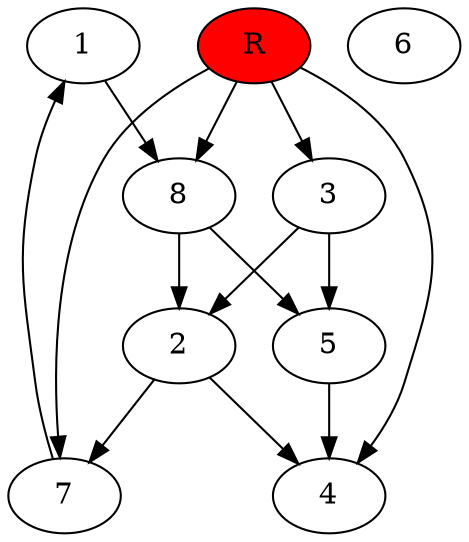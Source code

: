 digraph prb30 {
	1
	2
	3
	4
	5
	6
	7
	8
	R [fillcolor="#ff0000" style=filled]
	1 -> 8
	2 -> 4
	2 -> 7
	3 -> 2
	3 -> 5
	5 -> 4
	7 -> 1
	8 -> 2
	8 -> 5
	R -> 3
	R -> 4
	R -> 7
	R -> 8
}
